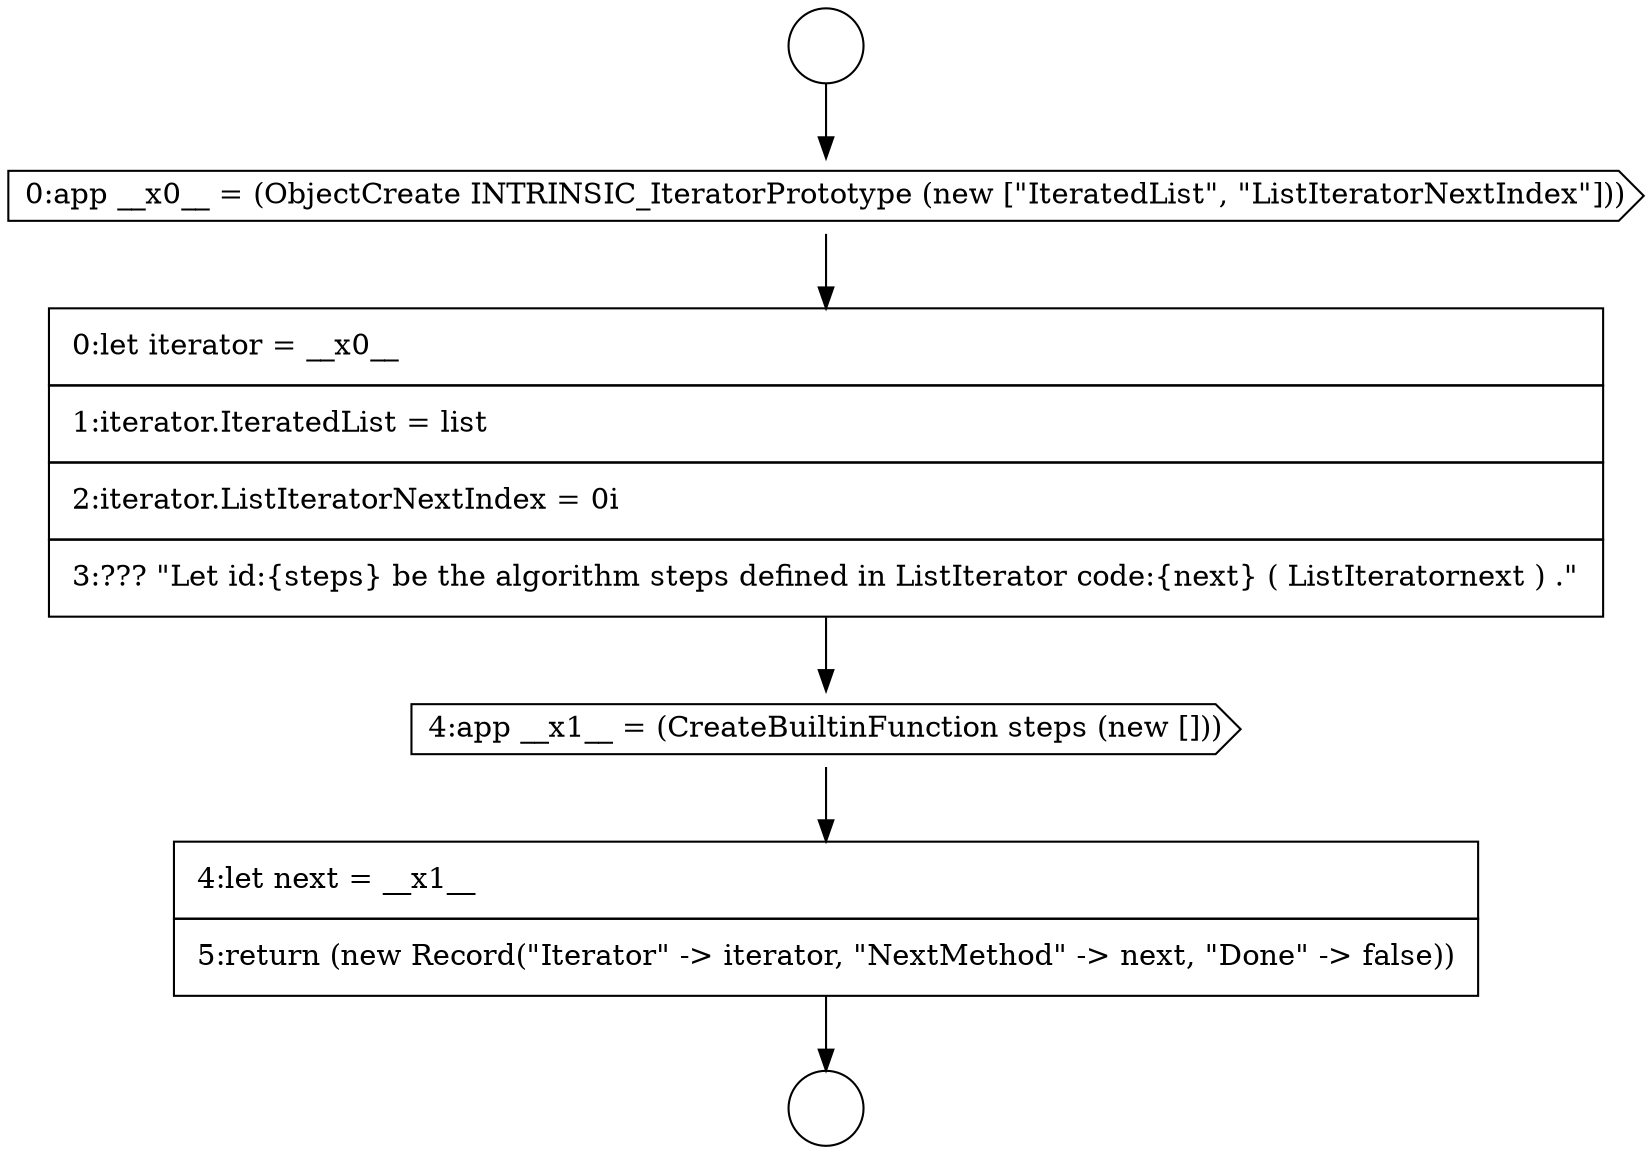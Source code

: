 digraph {
  node1205 [shape=circle label=" " color="black" fillcolor="white" style=filled]
  node1206 [shape=circle label=" " color="black" fillcolor="white" style=filled]
  node1210 [shape=none, margin=0, label=<<font color="black">
    <table border="0" cellborder="1" cellspacing="0" cellpadding="10">
      <tr><td align="left">4:let next = __x1__</td></tr>
      <tr><td align="left">5:return (new Record(&quot;Iterator&quot; -&gt; iterator, &quot;NextMethod&quot; -&gt; next, &quot;Done&quot; -&gt; false))</td></tr>
    </table>
  </font>> color="black" fillcolor="white" style=filled]
  node1207 [shape=cds, label=<<font color="black">0:app __x0__ = (ObjectCreate INTRINSIC_IteratorPrototype (new [&quot;IteratedList&quot;, &quot;ListIteratorNextIndex&quot;]))</font>> color="black" fillcolor="white" style=filled]
  node1209 [shape=cds, label=<<font color="black">4:app __x1__ = (CreateBuiltinFunction steps (new []))</font>> color="black" fillcolor="white" style=filled]
  node1208 [shape=none, margin=0, label=<<font color="black">
    <table border="0" cellborder="1" cellspacing="0" cellpadding="10">
      <tr><td align="left">0:let iterator = __x0__</td></tr>
      <tr><td align="left">1:iterator.IteratedList = list</td></tr>
      <tr><td align="left">2:iterator.ListIteratorNextIndex = 0i</td></tr>
      <tr><td align="left">3:??? &quot;Let id:{steps} be the algorithm steps defined in ListIterator code:{next} ( ListIteratornext ) .&quot;</td></tr>
    </table>
  </font>> color="black" fillcolor="white" style=filled]
  node1208 -> node1209 [ color="black"]
  node1209 -> node1210 [ color="black"]
  node1207 -> node1208 [ color="black"]
  node1210 -> node1206 [ color="black"]
  node1205 -> node1207 [ color="black"]
}

